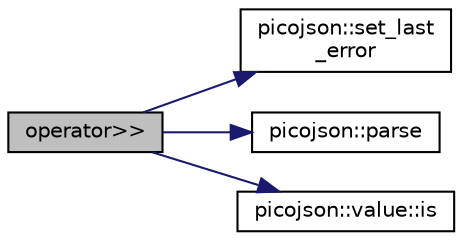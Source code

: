 digraph "operator&gt;&gt;"
{
  edge [fontname="Helvetica",fontsize="10",labelfontname="Helvetica",labelfontsize="10"];
  node [fontname="Helvetica",fontsize="10",shape=record];
  rankdir="LR";
  Node3 [label="operator\>\>",height=0.2,width=0.4,color="black", fillcolor="grey75", style="filled", fontcolor="black"];
  Node3 -> Node4 [color="midnightblue",fontsize="10",style="solid",fontname="Helvetica"];
  Node4 [label="picojson::set_last\l_error",height=0.2,width=0.4,color="black", fillcolor="white", style="filled",URL="$namespacepicojson.html#a509585c918611015ec995d4374fee4c9"];
  Node3 -> Node5 [color="midnightblue",fontsize="10",style="solid",fontname="Helvetica"];
  Node5 [label="picojson::parse",height=0.2,width=0.4,color="black", fillcolor="white", style="filled",URL="$namespacepicojson.html#a3aca598f5855bc130a92a3e08a0c6ebf"];
  Node3 -> Node6 [color="midnightblue",fontsize="10",style="solid",fontname="Helvetica"];
  Node6 [label="picojson::value::is",height=0.2,width=0.4,color="black", fillcolor="white", style="filled",URL="$classpicojson_1_1value.html#afd038ffc8a714c5d2f4b59adaaaca4ce"];
}
